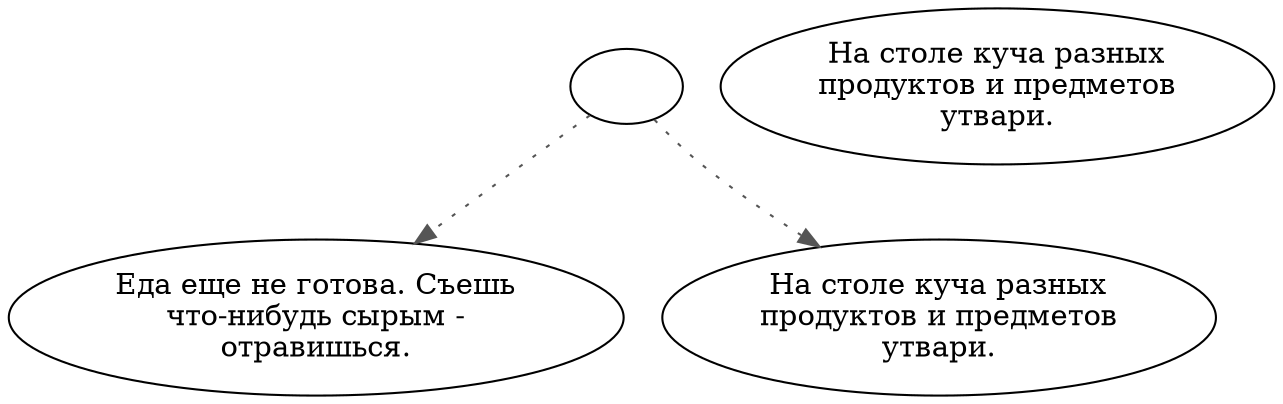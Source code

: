 digraph cooktabl {
  "start" [style=filled       fillcolor="#FFFFFF"       color="#000000"]
  "start" -> "pickup_p_proc" [style=dotted color="#555555"]
  "start" -> "look_at_p_proc" [style=dotted color="#555555"]
  "start" [label=""]
  "pickup_p_proc" [style=filled       fillcolor="#FFFFFF"       color="#000000"]
  "pickup_p_proc" [label="Еда еще не готова. Съешь\nчто-нибудь сырым -\nотравишься."]
  "look_at_p_proc" [style=filled       fillcolor="#FFFFFF"       color="#000000"]
  "look_at_p_proc" [label="На столе куча разных\nпродуктов и предметов\nутвари."]
  "description_p_proc" [style=filled       fillcolor="#FFFFFF"       color="#000000"]
  "description_p_proc" [label="На столе куча разных\nпродуктов и предметов\nутвари."]
}